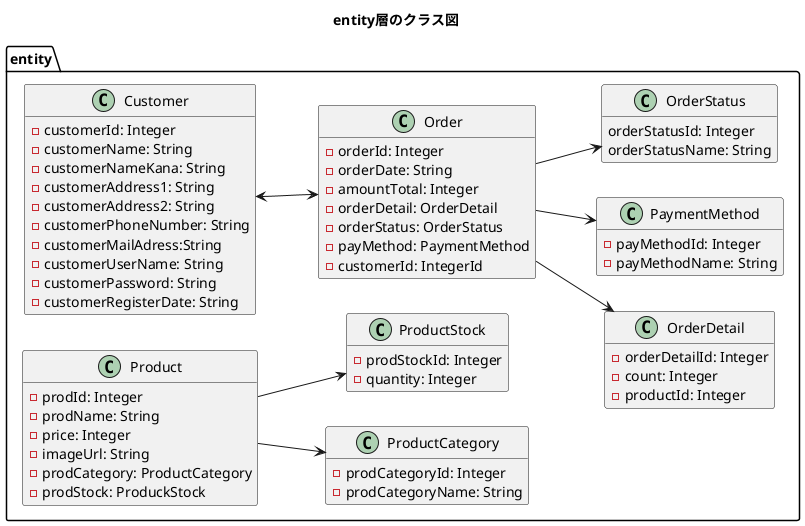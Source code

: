 @startuml
title entity層のクラス図
hide empty members
left to right direction

package entity{
    class Customer{
        -customerId: Integer
        -customerName: String
        -customerNameKana: String
        -customerAddress1: String
        -customerAddress2: String
        -customerPhoneNumber: String
        -customerMailAdress:String
        -customerUserName: String
        -customerPassword: String
        -customerRegisterDate: String
    }

    class Order{
        -orderId: Integer
        -orderDate: String
        -amountTotal: Integer
        -orderDetail: OrderDetail
        -orderStatus: OrderStatus
        -payMethod: PaymentMethod
        -customerId: IntegerId
    }

    class OrderDetail{
        -orderDetailId: Integer
        -count: Integer
        -productId: Integer
    }
    
    class PaymentMethod{
    	-payMethodId: Integer
    	-payMethodName: String
    }

    class OrderStatus{
        orderStatusId: Integer
        orderStatusName: String
    }

    class Product{
        -prodId: Integer
        -prodName: String
        -price: Integer
        -imageUrl: String
        -prodCategory: ProductCategory
        -prodStock: ProduckStock
    }

    class ProductCategory{
        -prodCategoryId: Integer
        -prodCategoryName: String
    }

    class ProductStock{
        -prodStockId: Integer
        -quantity: Integer
    }

}

Customer <--> Order
Order --> OrderStatus
Order --> OrderDetail
Order --> PaymentMethod
Product --> ProductStock
Product --> ProductCategory
@enduml